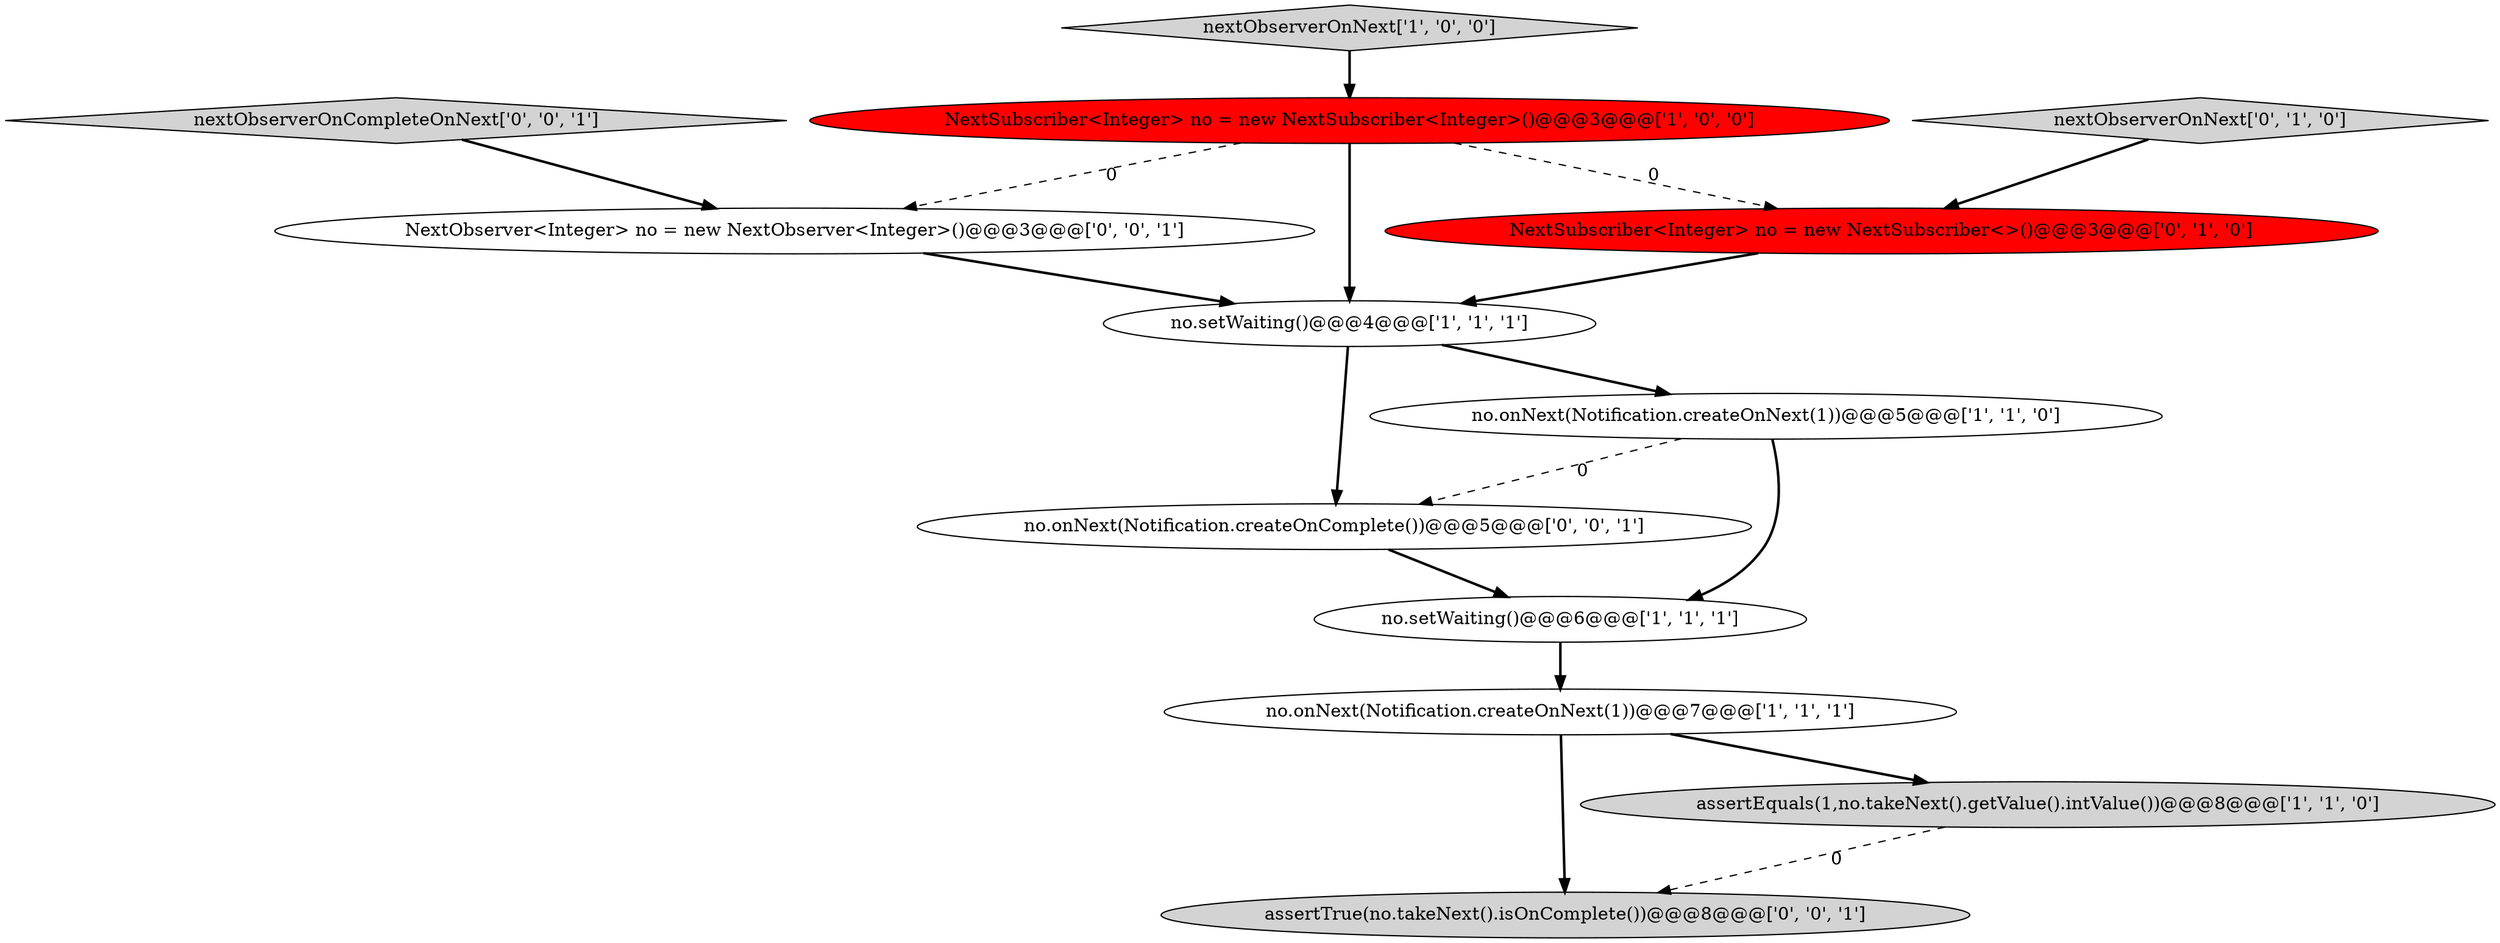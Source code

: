 digraph {
8 [style = filled, label = "NextSubscriber<Integer> no = new NextSubscriber<>()@@@3@@@['0', '1', '0']", fillcolor = red, shape = ellipse image = "AAA1AAABBB2BBB"];
10 [style = filled, label = "no.onNext(Notification.createOnComplete())@@@5@@@['0', '0', '1']", fillcolor = white, shape = ellipse image = "AAA0AAABBB3BBB"];
2 [style = filled, label = "no.onNext(Notification.createOnNext(1))@@@5@@@['1', '1', '0']", fillcolor = white, shape = ellipse image = "AAA0AAABBB1BBB"];
1 [style = filled, label = "no.setWaiting()@@@6@@@['1', '1', '1']", fillcolor = white, shape = ellipse image = "AAA0AAABBB1BBB"];
7 [style = filled, label = "nextObserverOnNext['0', '1', '0']", fillcolor = lightgray, shape = diamond image = "AAA0AAABBB2BBB"];
0 [style = filled, label = "no.setWaiting()@@@4@@@['1', '1', '1']", fillcolor = white, shape = ellipse image = "AAA0AAABBB1BBB"];
9 [style = filled, label = "assertTrue(no.takeNext().isOnComplete())@@@8@@@['0', '0', '1']", fillcolor = lightgray, shape = ellipse image = "AAA0AAABBB3BBB"];
11 [style = filled, label = "nextObserverOnCompleteOnNext['0', '0', '1']", fillcolor = lightgray, shape = diamond image = "AAA0AAABBB3BBB"];
6 [style = filled, label = "assertEquals(1,no.takeNext().getValue().intValue())@@@8@@@['1', '1', '0']", fillcolor = lightgray, shape = ellipse image = "AAA0AAABBB1BBB"];
3 [style = filled, label = "no.onNext(Notification.createOnNext(1))@@@7@@@['1', '1', '1']", fillcolor = white, shape = ellipse image = "AAA0AAABBB1BBB"];
12 [style = filled, label = "NextObserver<Integer> no = new NextObserver<Integer>()@@@3@@@['0', '0', '1']", fillcolor = white, shape = ellipse image = "AAA0AAABBB3BBB"];
4 [style = filled, label = "nextObserverOnNext['1', '0', '0']", fillcolor = lightgray, shape = diamond image = "AAA0AAABBB1BBB"];
5 [style = filled, label = "NextSubscriber<Integer> no = new NextSubscriber<Integer>()@@@3@@@['1', '0', '0']", fillcolor = red, shape = ellipse image = "AAA1AAABBB1BBB"];
1->3 [style = bold, label=""];
8->0 [style = bold, label=""];
3->9 [style = bold, label=""];
5->8 [style = dashed, label="0"];
3->6 [style = bold, label=""];
0->10 [style = bold, label=""];
11->12 [style = bold, label=""];
5->12 [style = dashed, label="0"];
5->0 [style = bold, label=""];
10->1 [style = bold, label=""];
7->8 [style = bold, label=""];
12->0 [style = bold, label=""];
4->5 [style = bold, label=""];
2->1 [style = bold, label=""];
2->10 [style = dashed, label="0"];
0->2 [style = bold, label=""];
6->9 [style = dashed, label="0"];
}
